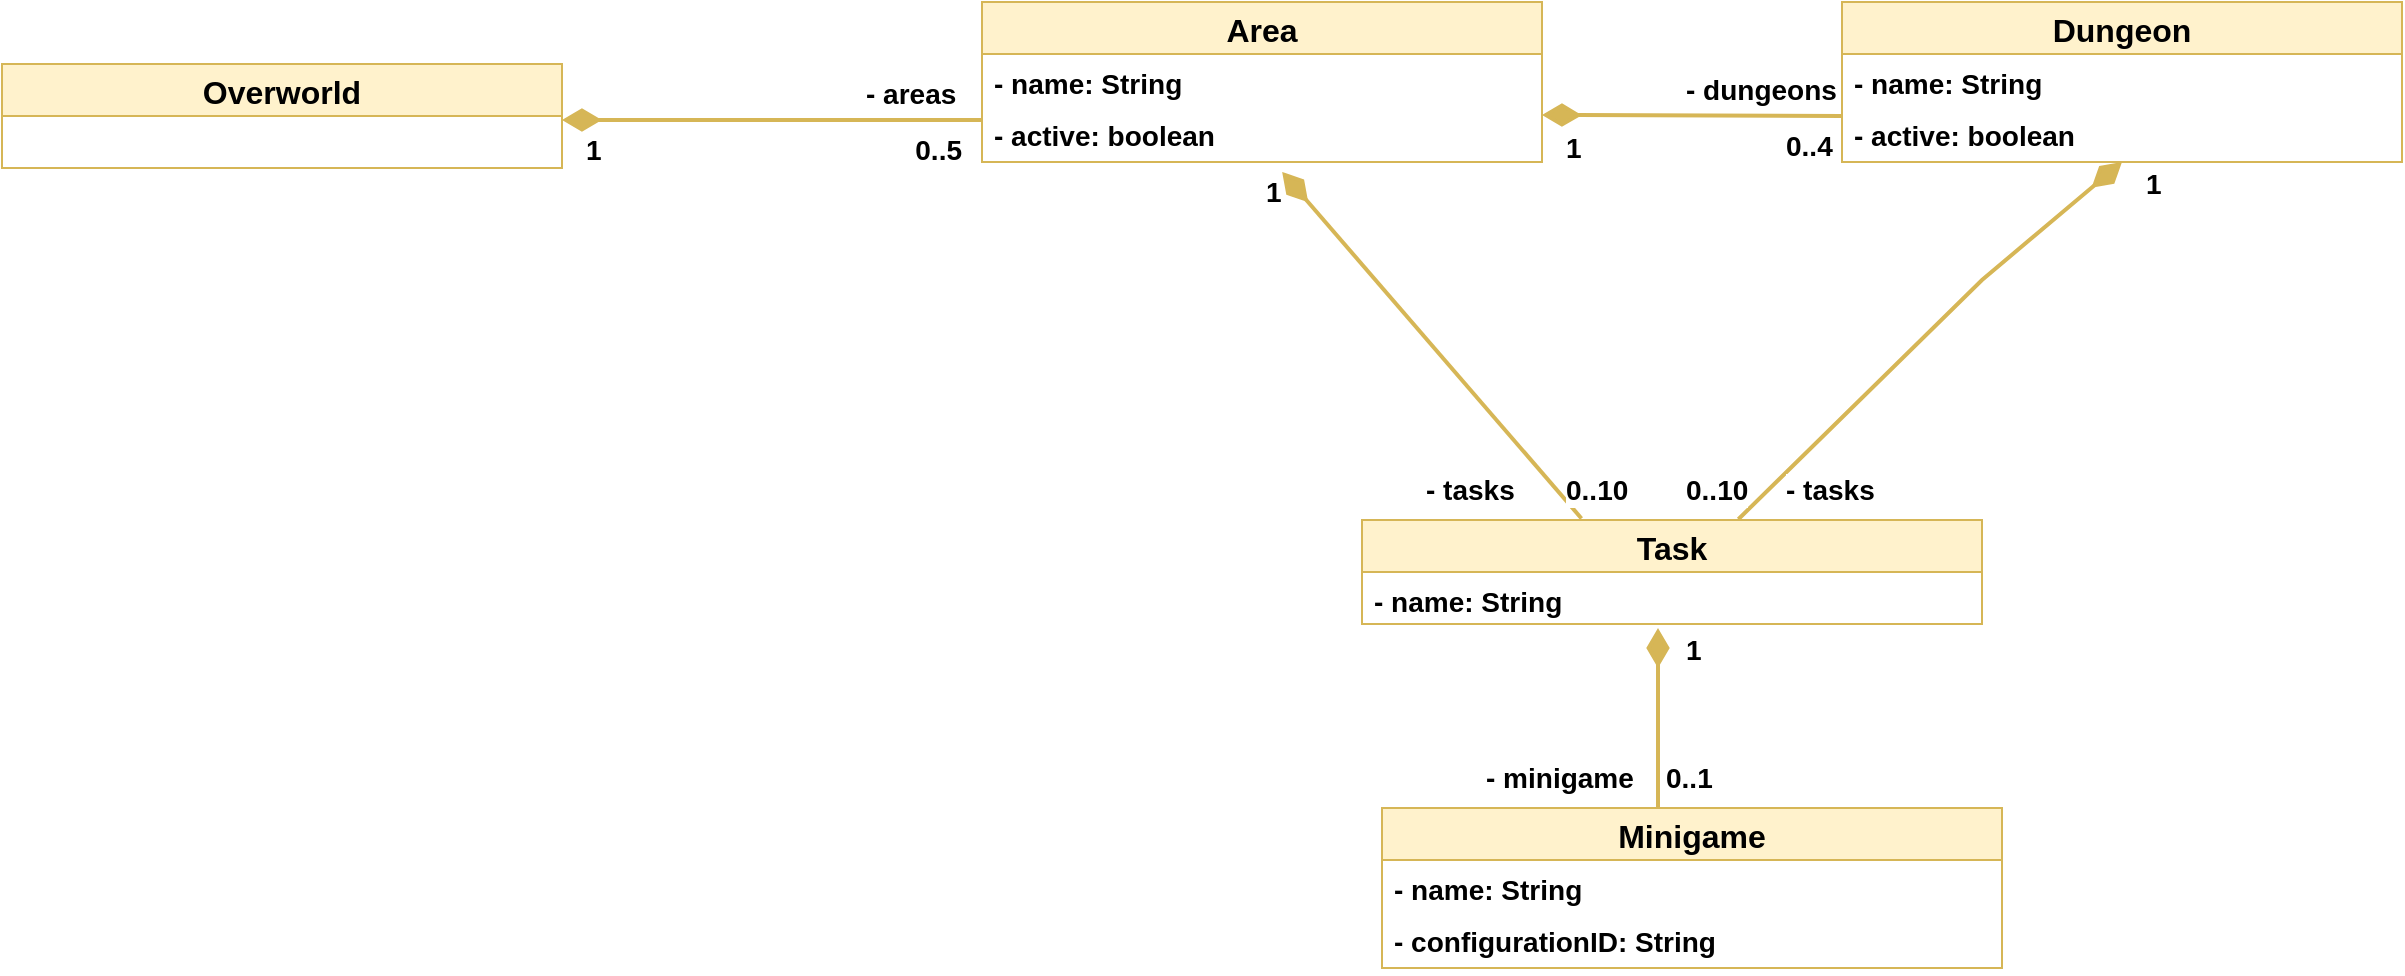 <mxfile version="15.4.0" type="device"><diagram id="Trhk03IO0cePcJVsCfn0" name="Page-1"><mxGraphModel dx="1348" dy="816" grid="1" gridSize="10" guides="1" tooltips="1" connect="1" arrows="1" fold="1" page="1" pageScale="1" pageWidth="3300" pageHeight="4681" math="0" shadow="0"><root><mxCell id="0"/><mxCell id="1" parent="0"/><mxCell id="BtccCzZOTt9qQ274DKxD-7" value="Overworld" style="swimlane;fontStyle=1;childLayout=stackLayout;horizontal=1;startSize=26;fillColor=#fff2cc;horizontalStack=0;resizeParent=1;resizeParentMax=0;resizeLast=0;collapsible=1;marginBottom=0;strokeColor=#d6b656;fontSize=16;" parent="1" vertex="1"><mxGeometry x="630" y="1092" width="280" height="52" as="geometry"/></mxCell><mxCell id="Ps4X49qzIkRpTnY57xYK-1" value="Area" style="swimlane;fontStyle=1;childLayout=stackLayout;horizontal=1;startSize=26;fillColor=#fff2cc;horizontalStack=0;resizeParent=1;resizeParentMax=0;resizeLast=0;collapsible=1;marginBottom=0;strokeColor=#d6b656;fontSize=16;" parent="1" vertex="1"><mxGeometry x="1120" y="1061" width="280" height="80" as="geometry"/></mxCell><mxCell id="Ps4X49qzIkRpTnY57xYK-2" value="- name: String " style="text;strokeColor=none;fillColor=none;align=left;verticalAlign=top;spacingLeft=4;spacingRight=4;overflow=hidden;rotatable=0;points=[[0,0.5],[1,0.5]];portConstraint=eastwest;fontStyle=1;fontSize=14;" parent="Ps4X49qzIkRpTnY57xYK-1" vertex="1"><mxGeometry y="26" width="280" height="26" as="geometry"/></mxCell><mxCell id="Ps4X49qzIkRpTnY57xYK-3" value="- active: boolean" style="text;strokeColor=none;fillColor=none;align=left;verticalAlign=top;spacingLeft=4;spacingRight=4;overflow=hidden;rotatable=0;points=[[0,0.5],[1,0.5]];portConstraint=eastwest;fontStyle=1;fontSize=14;" parent="Ps4X49qzIkRpTnY57xYK-1" vertex="1"><mxGeometry y="52" width="280" height="28" as="geometry"/></mxCell><mxCell id="Ps4X49qzIkRpTnY57xYK-7" value="0..5" style="resizable=0;html=1;align=right;verticalAlign=top;labelBackgroundColor=#ffffff;fontSize=14;fontStyle=1" parent="1" connectable="0" vertex="1"><mxGeometry x="1110.0" y="1119.998" as="geometry"/></mxCell><mxCell id="Ps4X49qzIkRpTnY57xYK-9" value="" style="endArrow=none;html=1;endSize=12;startArrow=diamondThin;startSize=14;startFill=1;strokeWidth=2;fontSize=14;fillColor=#fff2cc;strokeColor=#d6b656;endFill=0;fontStyle=1;rounded=0;" parent="1" edge="1"><mxGeometry relative="1" as="geometry"><mxPoint x="910" y="1120" as="sourcePoint"/><mxPoint x="1120" y="1120" as="targetPoint"/><Array as="points"><mxPoint x="1120" y="1120"/></Array></mxGeometry></mxCell><mxCell id="Ps4X49qzIkRpTnY57xYK-10" value="1" style="resizable=0;html=1;align=left;verticalAlign=top;labelBackgroundColor=#ffffff;fontSize=14;fontStyle=1" parent="Ps4X49qzIkRpTnY57xYK-9" connectable="0" vertex="1"><mxGeometry x="-1" relative="1" as="geometry"><mxPoint x="10" as="offset"/></mxGeometry></mxCell><mxCell id="Ps4X49qzIkRpTnY57xYK-14" value="Dungeon" style="swimlane;fontStyle=1;childLayout=stackLayout;horizontal=1;startSize=26;fillColor=#fff2cc;horizontalStack=0;resizeParent=1;resizeParentMax=0;resizeLast=0;collapsible=1;marginBottom=0;strokeColor=#d6b656;fontSize=16;" parent="1" vertex="1"><mxGeometry x="1550" y="1061" width="280" height="80" as="geometry"/></mxCell><mxCell id="Ps4X49qzIkRpTnY57xYK-15" value="- name: String " style="text;strokeColor=none;fillColor=none;align=left;verticalAlign=top;spacingLeft=4;spacingRight=4;overflow=hidden;rotatable=0;points=[[0,0.5],[1,0.5]];portConstraint=eastwest;fontStyle=1;fontSize=14;" parent="Ps4X49qzIkRpTnY57xYK-14" vertex="1"><mxGeometry y="26" width="280" height="26" as="geometry"/></mxCell><mxCell id="Ps4X49qzIkRpTnY57xYK-16" value="- active: boolean" style="text;strokeColor=none;fillColor=none;align=left;verticalAlign=top;spacingLeft=4;spacingRight=4;overflow=hidden;rotatable=0;points=[[0,0.5],[1,0.5]];portConstraint=eastwest;fontStyle=1;fontSize=14;" parent="Ps4X49qzIkRpTnY57xYK-14" vertex="1"><mxGeometry y="52" width="280" height="28" as="geometry"/></mxCell><mxCell id="Ps4X49qzIkRpTnY57xYK-19" value="" style="endArrow=none;html=1;endSize=12;startArrow=diamondThin;startSize=14;startFill=1;strokeWidth=2;fontSize=14;fillColor=#fff2cc;strokeColor=#d6b656;endFill=0;fontStyle=1;rounded=0;" parent="1" edge="1"><mxGeometry relative="1" as="geometry"><mxPoint x="1400" y="1117.5" as="sourcePoint"/><mxPoint x="1550" y="1118" as="targetPoint"/><Array as="points"/></mxGeometry></mxCell><mxCell id="Ps4X49qzIkRpTnY57xYK-20" value="1" style="resizable=0;html=1;align=left;verticalAlign=top;labelBackgroundColor=#ffffff;fontSize=14;fontStyle=1" parent="Ps4X49qzIkRpTnY57xYK-19" connectable="0" vertex="1"><mxGeometry x="-1" relative="1" as="geometry"><mxPoint x="10" y="1" as="offset"/></mxGeometry></mxCell><mxCell id="Ps4X49qzIkRpTnY57xYK-21" value="0..4" style="resizable=0;html=1;align=left;verticalAlign=top;labelBackgroundColor=#ffffff;fontSize=14;fontStyle=1" parent="1" connectable="0" vertex="1"><mxGeometry x="1520" y="1118" as="geometry"/></mxCell><mxCell id="Ps4X49qzIkRpTnY57xYK-22" value="&lt;div style=&quot;text-align: right&quot;&gt;&lt;font face=&quot;helvetica&quot;&gt;&lt;span style=&quot;font-size: 14px ; background-color: rgb(255 , 255 , 255)&quot;&gt;&lt;b&gt;- areas&lt;/b&gt;&lt;/span&gt;&lt;/font&gt;&lt;/div&gt;" style="text;whiteSpace=wrap;html=1;" parent="1" vertex="1"><mxGeometry x="1060" y="1092" width="120" height="30" as="geometry"/></mxCell><mxCell id="Ps4X49qzIkRpTnY57xYK-23" value="&lt;span style=&quot;color: rgb(0 , 0 , 0) ; font-family: &amp;#34;helvetica&amp;#34; ; font-size: 14px ; font-style: normal ; font-weight: 700 ; letter-spacing: normal ; text-align: right ; text-indent: 0px ; text-transform: none ; word-spacing: 0px ; background-color: rgb(255 , 255 , 255) ; display: inline ; float: none&quot;&gt;- dungeons&lt;/span&gt;" style="text;whiteSpace=wrap;html=1;" parent="1" vertex="1"><mxGeometry x="1470" y="1090" width="120" height="30" as="geometry"/></mxCell><mxCell id="Ps4X49qzIkRpTnY57xYK-24" value="Task" style="swimlane;fontStyle=1;childLayout=stackLayout;horizontal=1;startSize=26;fillColor=#fff2cc;horizontalStack=0;resizeParent=1;resizeParentMax=0;resizeLast=0;collapsible=1;marginBottom=0;strokeColor=#d6b656;fontSize=16;" parent="1" vertex="1"><mxGeometry x="1310" y="1320" width="310" height="52" as="geometry"/></mxCell><mxCell id="Ps4X49qzIkRpTnY57xYK-25" value="- name: String " style="text;strokeColor=none;fillColor=none;align=left;verticalAlign=top;spacingLeft=4;spacingRight=4;overflow=hidden;rotatable=0;points=[[0,0.5],[1,0.5]];portConstraint=eastwest;fontStyle=1;fontSize=14;" parent="Ps4X49qzIkRpTnY57xYK-24" vertex="1"><mxGeometry y="26" width="310" height="26" as="geometry"/></mxCell><mxCell id="Ps4X49qzIkRpTnY57xYK-30" value="" style="endArrow=none;html=1;endSize=12;startArrow=diamondThin;startSize=14;startFill=1;strokeWidth=2;fontSize=14;fillColor=#fff2cc;strokeColor=#d6b656;endFill=0;fontStyle=1;rounded=0;entryX=0.354;entryY=-0.015;entryDx=0;entryDy=0;exitX=0.536;exitY=1.179;exitDx=0;exitDy=0;exitPerimeter=0;entryPerimeter=0;" parent="1" source="Ps4X49qzIkRpTnY57xYK-3" target="Ps4X49qzIkRpTnY57xYK-24" edge="1"><mxGeometry relative="1" as="geometry"><mxPoint x="1270.08" y="1191.012" as="sourcePoint"/><mxPoint x="1810" y="1310.5" as="targetPoint"/><Array as="points"/></mxGeometry></mxCell><mxCell id="Ps4X49qzIkRpTnY57xYK-31" value="1" style="resizable=0;html=1;align=left;verticalAlign=top;labelBackgroundColor=#ffffff;fontSize=14;fontStyle=1" parent="Ps4X49qzIkRpTnY57xYK-30" connectable="0" vertex="1"><mxGeometry x="-1" relative="1" as="geometry"><mxPoint x="-10" y="-5" as="offset"/></mxGeometry></mxCell><mxCell id="Ps4X49qzIkRpTnY57xYK-32" value="" style="endArrow=none;html=1;endSize=12;startArrow=diamondThin;startSize=14;startFill=1;strokeWidth=2;fontSize=14;fillColor=#fff2cc;strokeColor=#d6b656;endFill=0;fontStyle=1;rounded=0;entryX=0.607;entryY=-0.007;entryDx=0;entryDy=0;exitX=1;exitY=0;exitDx=0;exitDy=0;entryPerimeter=0;" parent="1" target="Ps4X49qzIkRpTnY57xYK-24" edge="1"><mxGeometry relative="1" as="geometry"><mxPoint x="1690" y="1141" as="sourcePoint"/><mxPoint x="1759.52" y="1346.95" as="targetPoint"/><Array as="points"><mxPoint x="1620" y="1200"/></Array></mxGeometry></mxCell><mxCell id="Ps4X49qzIkRpTnY57xYK-33" value="1" style="resizable=0;html=1;align=left;verticalAlign=top;labelBackgroundColor=#ffffff;fontSize=14;fontStyle=1" parent="Ps4X49qzIkRpTnY57xYK-32" connectable="0" vertex="1"><mxGeometry x="-1" relative="1" as="geometry"><mxPoint x="10" y="-4" as="offset"/></mxGeometry></mxCell><mxCell id="Ps4X49qzIkRpTnY57xYK-35" value="&lt;span style=&quot;color: rgb(0 , 0 , 0) ; font-family: &amp;#34;helvetica&amp;#34; ; font-size: 14px ; font-style: normal ; font-weight: 700 ; letter-spacing: normal ; text-align: right ; text-indent: 0px ; text-transform: none ; word-spacing: 0px ; background-color: rgb(255 , 255 , 255) ; display: inline ; float: none&quot;&gt;- tasks&lt;/span&gt;" style="text;whiteSpace=wrap;html=1;" parent="1" vertex="1"><mxGeometry x="1340" y="1290" width="120" height="30" as="geometry"/></mxCell><mxCell id="Ps4X49qzIkRpTnY57xYK-42" value="0..10" style="resizable=0;html=1;align=left;verticalAlign=top;labelBackgroundColor=#ffffff;fontSize=14;fontStyle=1" parent="1" connectable="0" vertex="1"><mxGeometry x="1410" y="1290.002" as="geometry"/></mxCell><mxCell id="Ps4X49qzIkRpTnY57xYK-43" value="0..10" style="resizable=0;html=1;align=left;verticalAlign=top;labelBackgroundColor=#ffffff;fontSize=14;fontStyle=1" parent="1" connectable="0" vertex="1"><mxGeometry x="1470" y="1290.002" as="geometry"/></mxCell><mxCell id="Ps4X49qzIkRpTnY57xYK-44" value="Minigame" style="swimlane;fontStyle=1;childLayout=stackLayout;horizontal=1;startSize=26;fillColor=#fff2cc;horizontalStack=0;resizeParent=1;resizeParentMax=0;resizeLast=0;collapsible=1;marginBottom=0;strokeColor=#d6b656;fontSize=16;" parent="1" vertex="1"><mxGeometry x="1320" y="1464" width="310" height="80" as="geometry"/></mxCell><mxCell id="Ps4X49qzIkRpTnY57xYK-45" value="- name: String" style="text;strokeColor=none;fillColor=none;align=left;verticalAlign=top;spacingLeft=4;spacingRight=4;overflow=hidden;rotatable=0;points=[[0,0.5],[1,0.5]];portConstraint=eastwest;fontStyle=1;fontSize=14;" parent="Ps4X49qzIkRpTnY57xYK-44" vertex="1"><mxGeometry y="26" width="310" height="26" as="geometry"/></mxCell><mxCell id="Ps4X49qzIkRpTnY57xYK-46" value="- configurationID: String" style="text;strokeColor=none;fillColor=none;align=left;verticalAlign=top;spacingLeft=4;spacingRight=4;overflow=hidden;rotatable=0;points=[[0,0.5],[1,0.5]];portConstraint=eastwest;fontStyle=1;fontSize=14;" parent="Ps4X49qzIkRpTnY57xYK-44" vertex="1"><mxGeometry y="52" width="310" height="28" as="geometry"/></mxCell><mxCell id="Ps4X49qzIkRpTnY57xYK-50" value="" style="endArrow=none;html=1;endSize=12;startArrow=diamondThin;startSize=14;startFill=1;strokeWidth=2;fontSize=14;fillColor=#fff2cc;strokeColor=#d6b656;endFill=0;fontStyle=1;rounded=0;entryX=0.607;entryY=-0.007;entryDx=0;entryDy=0;entryPerimeter=0;" parent="1" edge="1"><mxGeometry relative="1" as="geometry"><mxPoint x="1458" y="1374" as="sourcePoint"/><mxPoint x="1458" y="1463.998" as="targetPoint"/><Array as="points"/></mxGeometry></mxCell><mxCell id="Ps4X49qzIkRpTnY57xYK-51" value="1" style="resizable=0;html=1;align=left;verticalAlign=top;labelBackgroundColor=#ffffff;fontSize=14;fontStyle=1" parent="Ps4X49qzIkRpTnY57xYK-50" connectable="0" vertex="1"><mxGeometry x="-1" relative="1" as="geometry"><mxPoint x="12" y="-4" as="offset"/></mxGeometry></mxCell><mxCell id="Ps4X49qzIkRpTnY57xYK-52" value="0..1" style="resizable=0;html=1;align=left;verticalAlign=top;labelBackgroundColor=#ffffff;fontSize=14;fontStyle=1" parent="1" connectable="0" vertex="1"><mxGeometry x="1460" y="1434.002" as="geometry"/></mxCell><mxCell id="Ps4X49qzIkRpTnY57xYK-53" value="&lt;span style=&quot;color: rgb(0 , 0 , 0) ; font-family: &amp;#34;helvetica&amp;#34; ; font-size: 14px ; font-style: normal ; font-weight: 700 ; letter-spacing: normal ; text-align: right ; text-indent: 0px ; text-transform: none ; word-spacing: 0px ; background-color: rgb(255 , 255 , 255) ; display: inline ; float: none&quot;&gt;- minigame&lt;/span&gt;" style="text;whiteSpace=wrap;html=1;" parent="1" vertex="1"><mxGeometry x="1370" y="1434" width="80" height="30" as="geometry"/></mxCell><mxCell id="1oNjJi6m0oy2ojK_dOso-2" value="&lt;meta charset=&quot;utf-8&quot;&gt;&lt;span style=&quot;color: rgb(0, 0, 0); font-family: helvetica; font-size: 14px; font-style: normal; font-weight: 700; letter-spacing: normal; text-align: right; text-indent: 0px; text-transform: none; word-spacing: 0px; background-color: rgb(255, 255, 255); display: inline; float: none;&quot;&gt;- tasks&lt;/span&gt;" style="text;whiteSpace=wrap;html=1;" vertex="1" parent="1"><mxGeometry x="1520" y="1290" width="70" height="30" as="geometry"/></mxCell></root></mxGraphModel></diagram></mxfile>